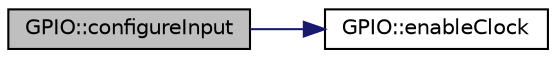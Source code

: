 digraph "GPIO::configureInput"
{
 // LATEX_PDF_SIZE
  edge [fontname="Helvetica",fontsize="10",labelfontname="Helvetica",labelfontsize="10"];
  node [fontname="Helvetica",fontsize="10",shape=record];
  rankdir="LR";
  Node1 [label="GPIO::configureInput",height=0.2,width=0.4,color="black", fillcolor="grey75", style="filled", fontcolor="black",tooltip=" "];
  Node1 -> Node2 [color="midnightblue",fontsize="10",style="solid",fontname="Helvetica"];
  Node2 [label="GPIO::enableClock",height=0.2,width=0.4,color="black", fillcolor="white", style="filled",URL="$classGPIO.html#a8938d91d0c11cc8772bb5f017148dadf",tooltip=" "];
}
